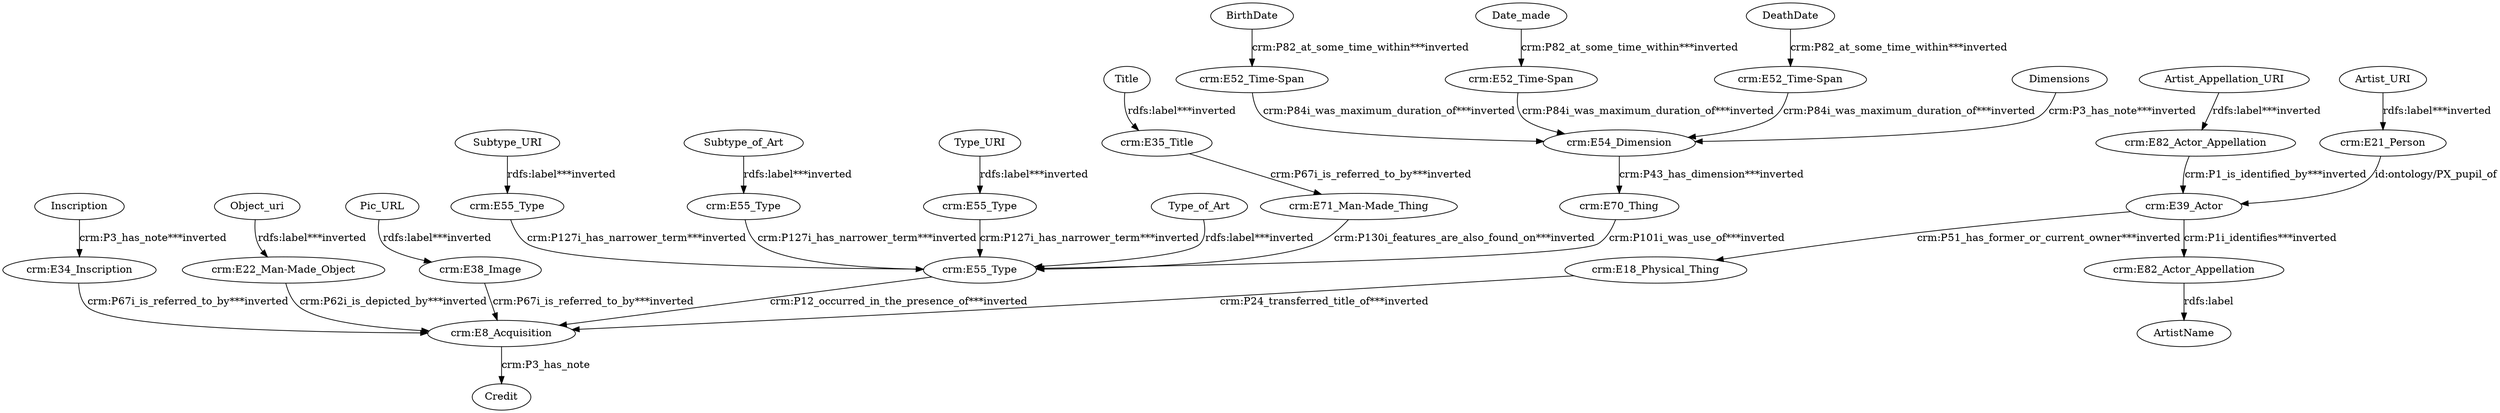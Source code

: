 digraph {
  Artist_Appellation_URI [type=attribute_name,label=Artist_Appellation_URI]
  "crm:E82_Actor_Appellation1" [type=class_uri,label="crm:E82_Actor_Appellation"]
  Artist_URI [type=attribute_name,label=Artist_URI]
  "crm:E21_Person1" [type=class_uri,label="crm:E21_Person"]
  BirthDate [type=attribute_name,label=BirthDate]
  "crm:E52_Time-Span1" [type=class_uri,label="crm:E52_Time-Span"]
  Date_made [type=attribute_name,label=Date_made]
  "crm:E52_Time-Span3" [type=class_uri,label="crm:E52_Time-Span"]
  DeathDate [type=attribute_name,label=DeathDate]
  "crm:E52_Time-Span2" [type=class_uri,label="crm:E52_Time-Span"]
  Dimensions [type=attribute_name,label=Dimensions]
  "crm:E54_Dimension1" [type=class_uri,label="crm:E54_Dimension"]
  Inscription [type=attribute_name,label=Inscription]
  "crm:E34_Inscription1" [type=class_uri,label="crm:E34_Inscription"]
  Object_uri [type=attribute_name,label=Object_uri]
  "crm:E22_Man-Made_Object1" [type=class_uri,label="crm:E22_Man-Made_Object"]
  Pic_URL [type=attribute_name,label=Pic_URL]
  "crm:E38_Image1" [type=class_uri,label="crm:E38_Image"]
  Subtype_URI [type=attribute_name,label=Subtype_URI]
  "crm:E55_Type1" [type=class_uri,label="crm:E55_Type"]
  Subtype_of_Art [type=attribute_name,label=Subtype_of_Art]
  "crm:E55_Type2" [type=class_uri,label="crm:E55_Type"]
  Title [type=attribute_name,label=Title]
  "crm:E35_Title1" [type=class_uri,label="crm:E35_Title"]
  Type_URI [type=attribute_name,label=Type_URI]
  "crm:E55_Type3" [type=class_uri,label="crm:E55_Type"]
  Type_of_Art [type=attribute_name,label=Type_of_Art]
  "crm:E55_Type4" [type=class_uri,label="crm:E55_Type"]
  "crm:E18_Physical_Thing" [type=class_uri,label="crm:E18_Physical_Thing"]
  "crm:E8_Acquisition1" [type=class_uri,label="crm:E8_Acquisition"]
  "crm:E39_Actor" [type=class_uri,label="crm:E39_Actor"]
  "crm:E71_Man-Made_Thing" [type=class_uri,label="crm:E71_Man-Made_Thing"]
  "crm:E82_Actor_Appellation2" [type=class_uri,label="crm:E82_Actor_Appellation"]
  "crm:E70_Thing" [type=class_uri,label="crm:E70_Thing"]
  ArtistName [type=attribute_name,label=ArtistName]
  Credit [type=attribute_name,label=Credit]
  Artist_Appellation_URI -> "crm:E82_Actor_Appellation1" [type=st_property_uri,label="rdfs:label***inverted"]
  Artist_URI -> "crm:E21_Person1" [type=st_property_uri,label="rdfs:label***inverted"]
  BirthDate -> "crm:E52_Time-Span1" [type=st_property_uri,label="crm:P82_at_some_time_within***inverted"]
  Date_made -> "crm:E52_Time-Span3" [type=st_property_uri,label="crm:P82_at_some_time_within***inverted"]
  DeathDate -> "crm:E52_Time-Span2" [type=st_property_uri,label="crm:P82_at_some_time_within***inverted"]
  Dimensions -> "crm:E54_Dimension1" [type=st_property_uri,label="crm:P3_has_note***inverted"]
  Inscription -> "crm:E34_Inscription1" [type=st_property_uri,label="crm:P3_has_note***inverted"]
  Object_uri -> "crm:E22_Man-Made_Object1" [type=st_property_uri,label="rdfs:label***inverted"]
  Pic_URL -> "crm:E38_Image1" [type=st_property_uri,label="rdfs:label***inverted"]
  Subtype_URI -> "crm:E55_Type1" [type=st_property_uri,label="rdfs:label***inverted"]
  Subtype_of_Art -> "crm:E55_Type2" [type=st_property_uri,label="rdfs:label***inverted"]
  Title -> "crm:E35_Title1" [type=st_property_uri,label="rdfs:label***inverted"]
  Type_URI -> "crm:E55_Type3" [type=st_property_uri,label="rdfs:label***inverted"]
  Type_of_Art -> "crm:E55_Type4" [type=st_property_uri,label="rdfs:label***inverted"]
  "crm:E18_Physical_Thing" -> "crm:E8_Acquisition1" [type=direct_property_uri,label="crm:P24_transferred_title_of***inverted"]
  "crm:E21_Person1" -> "crm:E39_Actor" [label="id:ontology/PX_pupil_of",type=direct_property_uri]
  "crm:E22_Man-Made_Object1" -> "crm:E8_Acquisition1" [type=inherited,label="crm:P62i_is_depicted_by***inverted"]
  "crm:E34_Inscription1" -> "crm:E8_Acquisition1" [type=inherited,label="crm:P67i_is_referred_to_by***inverted"]
  "crm:E35_Title1" -> "crm:E71_Man-Made_Thing" [type=inherited,label="crm:P67i_is_referred_to_by***inverted"]
  "crm:E38_Image1" -> "crm:E8_Acquisition1" [type=inherited,label="crm:P67i_is_referred_to_by***inverted"]
  "crm:E39_Actor" -> "crm:E18_Physical_Thing" [type=direct_property_uri,label="crm:P51_has_former_or_current_owner***inverted"]
  "crm:E39_Actor" -> "crm:E82_Actor_Appellation2" [type=inherited,label="crm:P1i_identifies***inverted"]
  "crm:E52_Time-Span1" -> "crm:E54_Dimension1" [type=direct_property_uri,label="crm:P84i_was_maximum_duration_of***inverted"]
  "crm:E52_Time-Span2" -> "crm:E54_Dimension1" [type=direct_property_uri,label="crm:P84i_was_maximum_duration_of***inverted"]
  "crm:E52_Time-Span3" -> "crm:E54_Dimension1" [type=direct_property_uri,label="crm:P84i_was_maximum_duration_of***inverted"]
  "crm:E54_Dimension1" -> "crm:E70_Thing" [type=direct_property_uri,label="crm:P43_has_dimension***inverted"]
  "crm:E55_Type1" -> "crm:E55_Type4" [type=direct_property_uri,label="crm:P127i_has_narrower_term***inverted"]
  "crm:E55_Type2" -> "crm:E55_Type4" [type=direct_property_uri,label="crm:P127i_has_narrower_term***inverted"]
  "crm:E55_Type3" -> "crm:E55_Type4" [type=direct_property_uri,label="crm:P127i_has_narrower_term***inverted"]
  "crm:E55_Type4" -> "crm:E8_Acquisition1" [type=inherited,label="crm:P12_occurred_in_the_presence_of***inverted"]
  "crm:E70_Thing" -> "crm:E55_Type4" [type=direct_property_uri,label="crm:P101i_was_use_of***inverted"]
  "crm:E71_Man-Made_Thing" -> "crm:E55_Type4" [type=inherited,label="crm:P130i_features_are_also_found_on***inverted"]
  "crm:E82_Actor_Appellation1" -> "crm:E39_Actor" [type=inherited,label="crm:P1_is_identified_by***inverted"]
  "crm:E82_Actor_Appellation2" -> ArtistName [label="rdfs:label",type=st_property_uri]
  "crm:E8_Acquisition1" -> Credit [label="crm:P3_has_note",type=st_property_uri]
}
